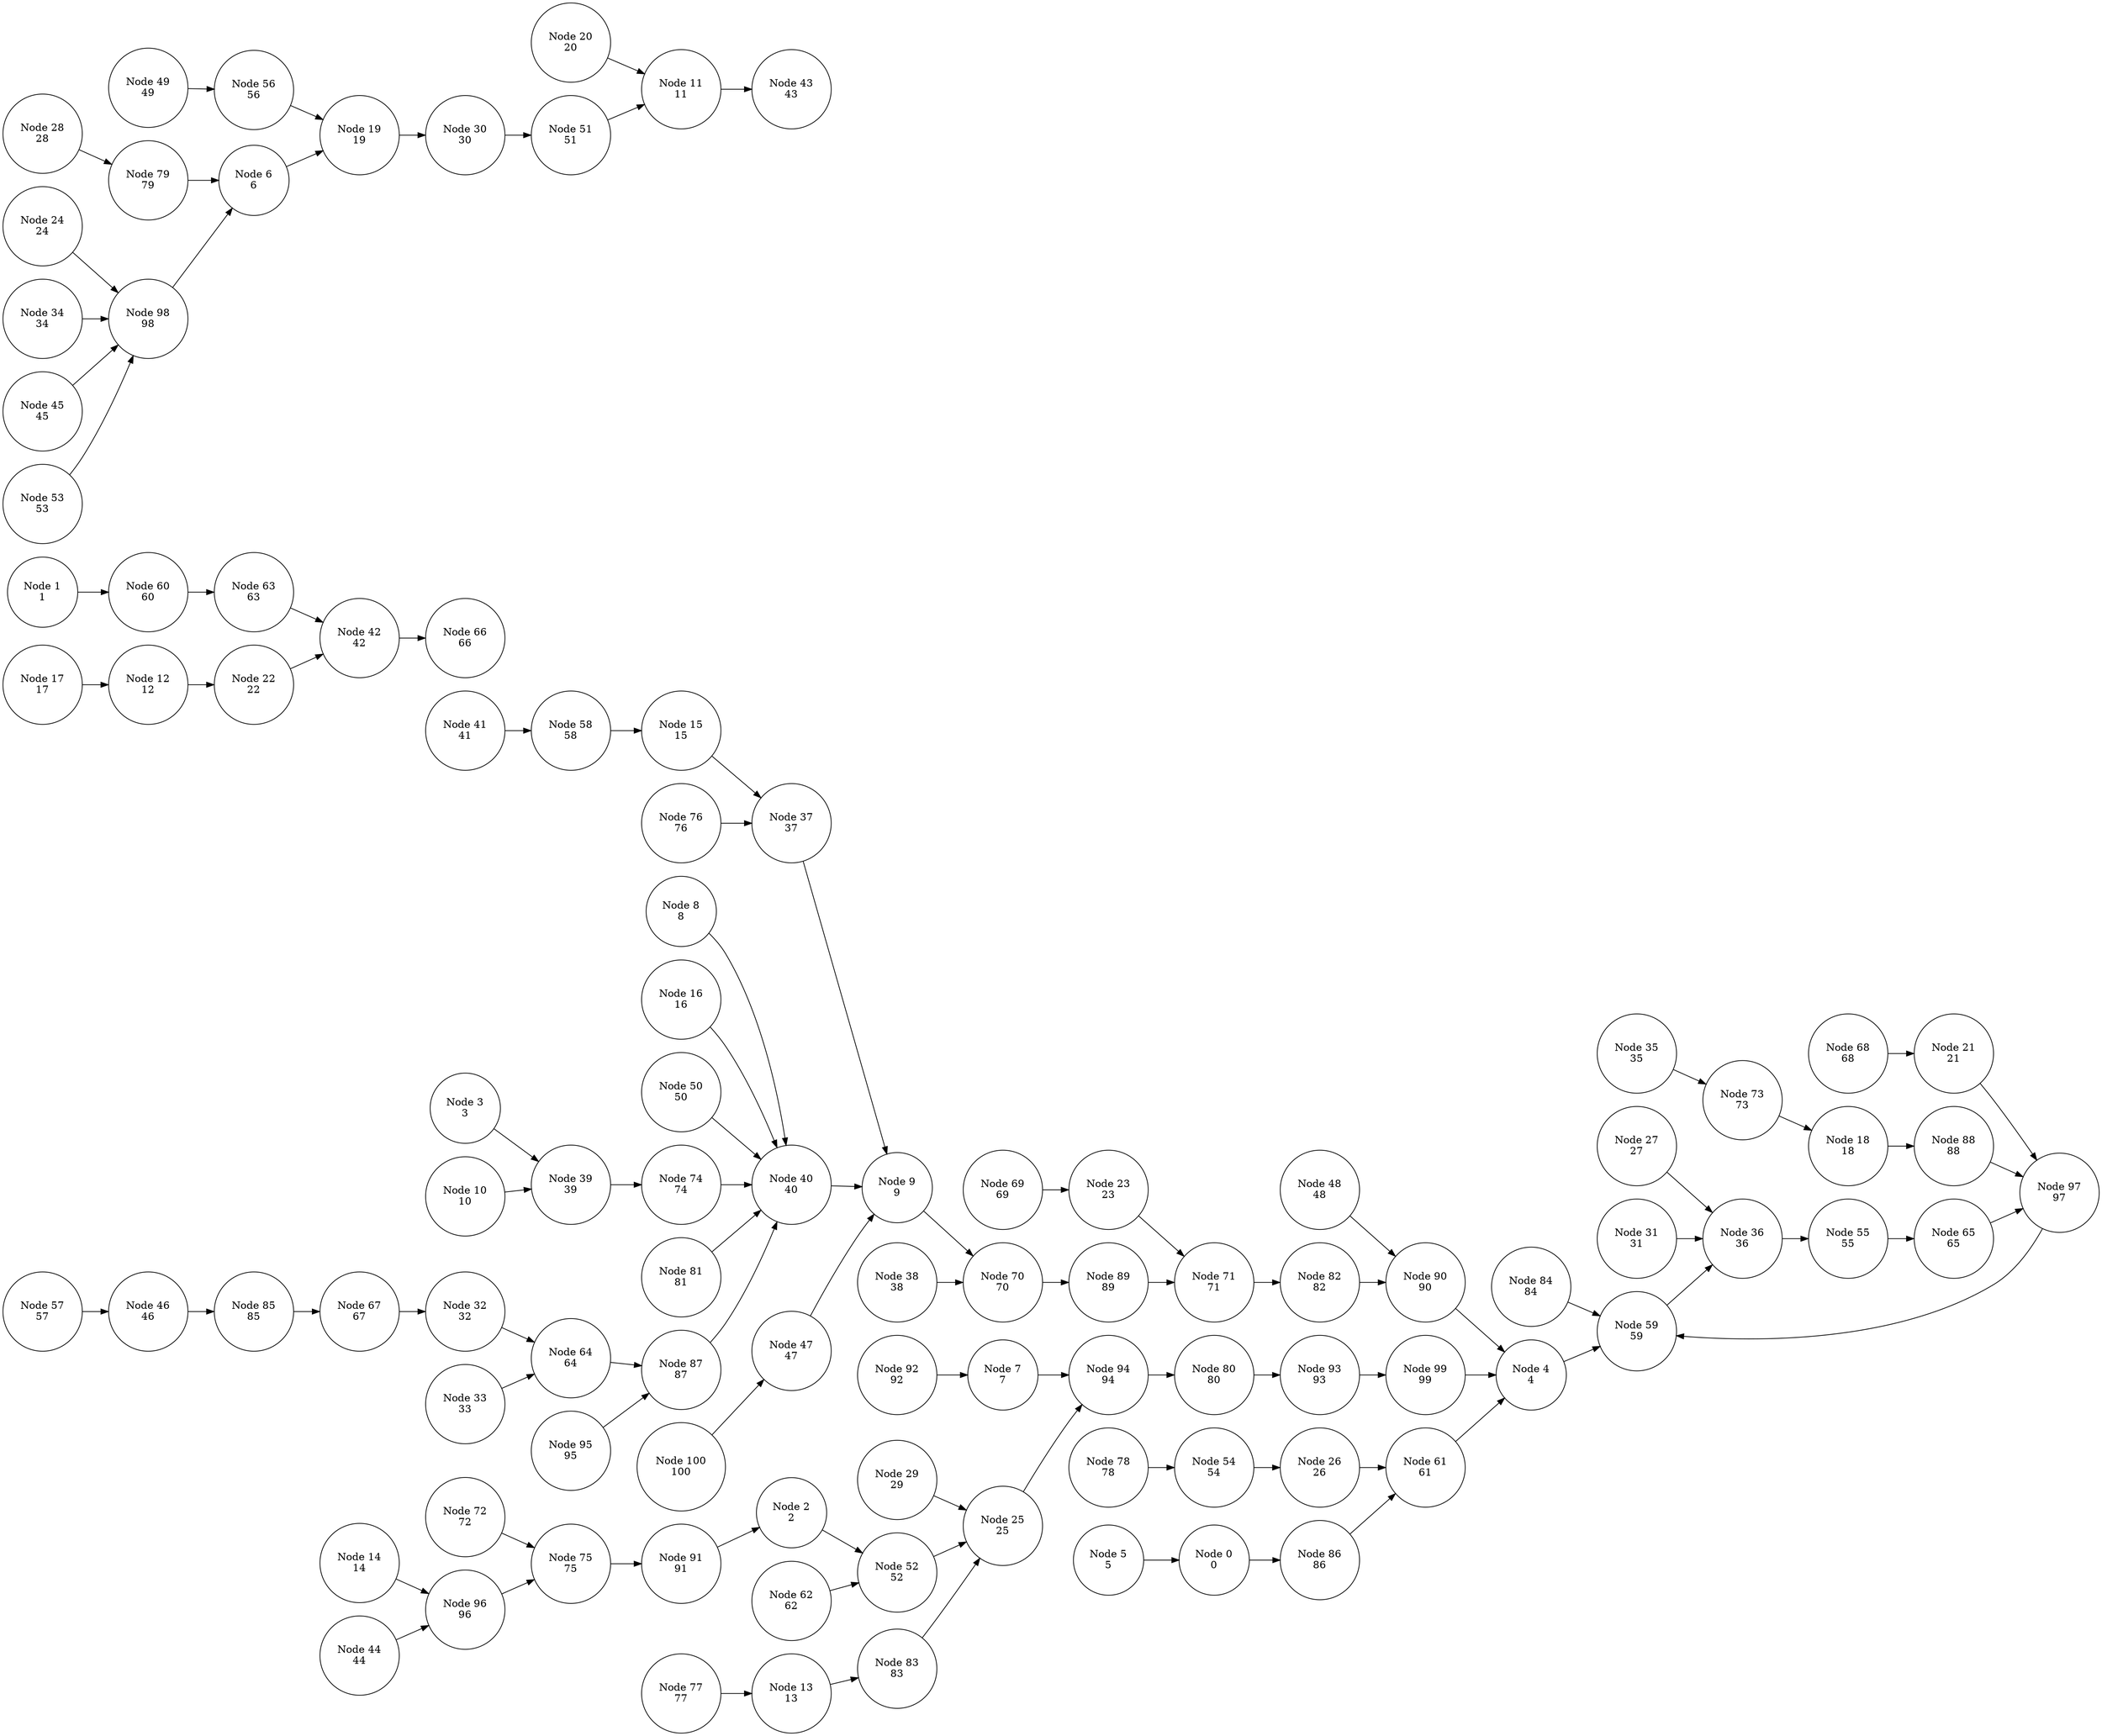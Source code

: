 digraph G {
  rankdir=LR;
  node [shape=circle];
  "Node 0" [label="Node 0\n0"];
  "Node 1" [label="Node 1\n1"];
  "Node 2" [label="Node 2\n2"];
  "Node 3" [label="Node 3\n3"];
  "Node 4" [label="Node 4\n4"];
  "Node 5" [label="Node 5\n5"];
  "Node 6" [label="Node 6\n6"];
  "Node 7" [label="Node 7\n7"];
  "Node 8" [label="Node 8\n8"];
  "Node 9" [label="Node 9\n9"];
  "Node 10" [label="Node 10\n10"];
  "Node 11" [label="Node 11\n11"];
  "Node 12" [label="Node 12\n12"];
  "Node 13" [label="Node 13\n13"];
  "Node 14" [label="Node 14\n14"];
  "Node 15" [label="Node 15\n15"];
  "Node 16" [label="Node 16\n16"];
  "Node 17" [label="Node 17\n17"];
  "Node 18" [label="Node 18\n18"];
  "Node 19" [label="Node 19\n19"];
  "Node 20" [label="Node 20\n20"];
  "Node 21" [label="Node 21\n21"];
  "Node 22" [label="Node 22\n22"];
  "Node 23" [label="Node 23\n23"];
  "Node 24" [label="Node 24\n24"];
  "Node 25" [label="Node 25\n25"];
  "Node 26" [label="Node 26\n26"];
  "Node 27" [label="Node 27\n27"];
  "Node 28" [label="Node 28\n28"];
  "Node 29" [label="Node 29\n29"];
  "Node 30" [label="Node 30\n30"];
  "Node 31" [label="Node 31\n31"];
  "Node 32" [label="Node 32\n32"];
  "Node 33" [label="Node 33\n33"];
  "Node 34" [label="Node 34\n34"];
  "Node 35" [label="Node 35\n35"];
  "Node 36" [label="Node 36\n36"];
  "Node 37" [label="Node 37\n37"];
  "Node 38" [label="Node 38\n38"];
  "Node 39" [label="Node 39\n39"];
  "Node 40" [label="Node 40\n40"];
  "Node 41" [label="Node 41\n41"];
  "Node 42" [label="Node 42\n42"];
  "Node 43" [label="Node 43\n43"];
  "Node 44" [label="Node 44\n44"];
  "Node 45" [label="Node 45\n45"];
  "Node 46" [label="Node 46\n46"];
  "Node 47" [label="Node 47\n47"];
  "Node 48" [label="Node 48\n48"];
  "Node 49" [label="Node 49\n49"];
  "Node 50" [label="Node 50\n50"];
  "Node 51" [label="Node 51\n51"];
  "Node 52" [label="Node 52\n52"];
  "Node 53" [label="Node 53\n53"];
  "Node 54" [label="Node 54\n54"];
  "Node 55" [label="Node 55\n55"];
  "Node 56" [label="Node 56\n56"];
  "Node 57" [label="Node 57\n57"];
  "Node 58" [label="Node 58\n58"];
  "Node 59" [label="Node 59\n59"];
  "Node 60" [label="Node 60\n60"];
  "Node 61" [label="Node 61\n61"];
  "Node 62" [label="Node 62\n62"];
  "Node 63" [label="Node 63\n63"];
  "Node 64" [label="Node 64\n64"];
  "Node 65" [label="Node 65\n65"];
  "Node 66" [label="Node 66\n66"];
  "Node 67" [label="Node 67\n67"];
  "Node 68" [label="Node 68\n68"];
  "Node 69" [label="Node 69\n69"];
  "Node 70" [label="Node 70\n70"];
  "Node 71" [label="Node 71\n71"];
  "Node 72" [label="Node 72\n72"];
  "Node 73" [label="Node 73\n73"];
  "Node 74" [label="Node 74\n74"];
  "Node 75" [label="Node 75\n75"];
  "Node 76" [label="Node 76\n76"];
  "Node 77" [label="Node 77\n77"];
  "Node 78" [label="Node 78\n78"];
  "Node 79" [label="Node 79\n79"];
  "Node 80" [label="Node 80\n80"];
  "Node 81" [label="Node 81\n81"];
  "Node 82" [label="Node 82\n82"];
  "Node 83" [label="Node 83\n83"];
  "Node 84" [label="Node 84\n84"];
  "Node 85" [label="Node 85\n85"];
  "Node 86" [label="Node 86\n86"];
  "Node 87" [label="Node 87\n87"];
  "Node 88" [label="Node 88\n88"];
  "Node 89" [label="Node 89\n89"];
  "Node 90" [label="Node 90\n90"];
  "Node 91" [label="Node 91\n91"];
  "Node 92" [label="Node 92\n92"];
  "Node 93" [label="Node 93\n93"];
  "Node 94" [label="Node 94\n94"];
  "Node 95" [label="Node 95\n95"];
  "Node 96" [label="Node 96\n96"];
  "Node 97" [label="Node 97\n97"];
  "Node 98" [label="Node 98\n98"];
  "Node 99" [label="Node 99\n99"];
  "Node 100" [label="Node 100\n100"];
  "Node 0" -> "Node 86";
  "Node 1" -> "Node 60";
  "Node 2" -> "Node 52";
  "Node 3" -> "Node 39";
  "Node 4" -> "Node 59";
  "Node 5" -> "Node 0";
  "Node 6" -> "Node 19";
  "Node 7" -> "Node 94";
  "Node 8" -> "Node 40";
  "Node 9" -> "Node 70";
  "Node 10" -> "Node 39";
  "Node 11" -> "Node 43";
  "Node 12" -> "Node 22";
  "Node 13" -> "Node 83";
  "Node 14" -> "Node 96";
  "Node 15" -> "Node 37";
  "Node 16" -> "Node 40";
  "Node 17" -> "Node 12";
  "Node 18" -> "Node 88";
  "Node 19" -> "Node 30";
  "Node 20" -> "Node 11";
  "Node 21" -> "Node 97";
  "Node 22" -> "Node 42";
  "Node 23" -> "Node 71";
  "Node 24" -> "Node 98";
  "Node 25" -> "Node 94";
  "Node 26" -> "Node 61";
  "Node 27" -> "Node 36";
  "Node 28" -> "Node 79";
  "Node 29" -> "Node 25";
  "Node 30" -> "Node 51";
  "Node 31" -> "Node 36";
  "Node 32" -> "Node 64";
  "Node 33" -> "Node 64";
  "Node 34" -> "Node 98";
  "Node 35" -> "Node 73";
  "Node 36" -> "Node 55";
  "Node 37" -> "Node 9";
  "Node 38" -> "Node 70";
  "Node 39" -> "Node 74";
  "Node 40" -> "Node 9";
  "Node 41" -> "Node 58";
  "Node 42" -> "Node 66";
  "Node 44" -> "Node 96";
  "Node 45" -> "Node 98";
  "Node 46" -> "Node 85";
  "Node 47" -> "Node 9";
  "Node 48" -> "Node 90";
  "Node 49" -> "Node 56";
  "Node 50" -> "Node 40";
  "Node 51" -> "Node 11";
  "Node 52" -> "Node 25";
  "Node 53" -> "Node 98";
  "Node 54" -> "Node 26";
  "Node 55" -> "Node 65";
  "Node 56" -> "Node 19";
  "Node 57" -> "Node 46";
  "Node 58" -> "Node 15";
  "Node 59" -> "Node 36";
  "Node 60" -> "Node 63";
  "Node 61" -> "Node 4";
  "Node 62" -> "Node 52";
  "Node 63" -> "Node 42";
  "Node 64" -> "Node 87";
  "Node 65" -> "Node 97";
  "Node 67" -> "Node 32";
  "Node 68" -> "Node 21";
  "Node 69" -> "Node 23";
  "Node 70" -> "Node 89";
  "Node 71" -> "Node 82";
  "Node 72" -> "Node 75";
  "Node 73" -> "Node 18";
  "Node 74" -> "Node 40";
  "Node 75" -> "Node 91";
  "Node 76" -> "Node 37";
  "Node 77" -> "Node 13";
  "Node 78" -> "Node 54";
  "Node 79" -> "Node 6";
  "Node 80" -> "Node 93";
  "Node 81" -> "Node 40";
  "Node 82" -> "Node 90";
  "Node 83" -> "Node 25";
  "Node 84" -> "Node 59";
  "Node 85" -> "Node 67";
  "Node 86" -> "Node 61";
  "Node 87" -> "Node 40";
  "Node 88" -> "Node 97";
  "Node 89" -> "Node 71";
  "Node 90" -> "Node 4";
  "Node 91" -> "Node 2";
  "Node 92" -> "Node 7";
  "Node 93" -> "Node 99";
  "Node 94" -> "Node 80";
  "Node 95" -> "Node 87";
  "Node 96" -> "Node 75";
  "Node 97" -> "Node 59";
  "Node 98" -> "Node 6";
  "Node 99" -> "Node 4";
  "Node 100" -> "Node 47";
}
